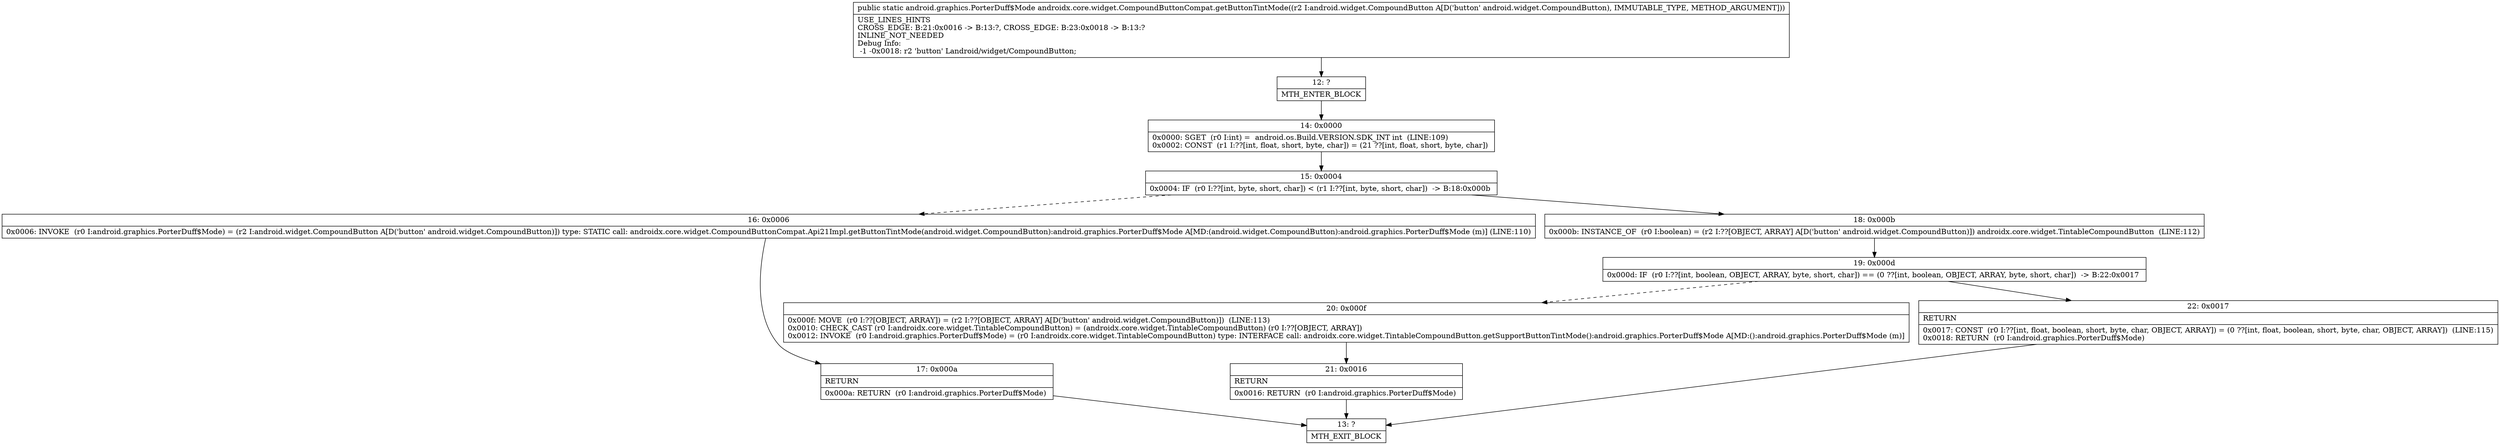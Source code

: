 digraph "CFG forandroidx.core.widget.CompoundButtonCompat.getButtonTintMode(Landroid\/widget\/CompoundButton;)Landroid\/graphics\/PorterDuff$Mode;" {
Node_12 [shape=record,label="{12\:\ ?|MTH_ENTER_BLOCK\l}"];
Node_14 [shape=record,label="{14\:\ 0x0000|0x0000: SGET  (r0 I:int) =  android.os.Build.VERSION.SDK_INT int  (LINE:109)\l0x0002: CONST  (r1 I:??[int, float, short, byte, char]) = (21 ??[int, float, short, byte, char]) \l}"];
Node_15 [shape=record,label="{15\:\ 0x0004|0x0004: IF  (r0 I:??[int, byte, short, char]) \< (r1 I:??[int, byte, short, char])  \-\> B:18:0x000b \l}"];
Node_16 [shape=record,label="{16\:\ 0x0006|0x0006: INVOKE  (r0 I:android.graphics.PorterDuff$Mode) = (r2 I:android.widget.CompoundButton A[D('button' android.widget.CompoundButton)]) type: STATIC call: androidx.core.widget.CompoundButtonCompat.Api21Impl.getButtonTintMode(android.widget.CompoundButton):android.graphics.PorterDuff$Mode A[MD:(android.widget.CompoundButton):android.graphics.PorterDuff$Mode (m)] (LINE:110)\l}"];
Node_17 [shape=record,label="{17\:\ 0x000a|RETURN\l|0x000a: RETURN  (r0 I:android.graphics.PorterDuff$Mode) \l}"];
Node_13 [shape=record,label="{13\:\ ?|MTH_EXIT_BLOCK\l}"];
Node_18 [shape=record,label="{18\:\ 0x000b|0x000b: INSTANCE_OF  (r0 I:boolean) = (r2 I:??[OBJECT, ARRAY] A[D('button' android.widget.CompoundButton)]) androidx.core.widget.TintableCompoundButton  (LINE:112)\l}"];
Node_19 [shape=record,label="{19\:\ 0x000d|0x000d: IF  (r0 I:??[int, boolean, OBJECT, ARRAY, byte, short, char]) == (0 ??[int, boolean, OBJECT, ARRAY, byte, short, char])  \-\> B:22:0x0017 \l}"];
Node_20 [shape=record,label="{20\:\ 0x000f|0x000f: MOVE  (r0 I:??[OBJECT, ARRAY]) = (r2 I:??[OBJECT, ARRAY] A[D('button' android.widget.CompoundButton)])  (LINE:113)\l0x0010: CHECK_CAST (r0 I:androidx.core.widget.TintableCompoundButton) = (androidx.core.widget.TintableCompoundButton) (r0 I:??[OBJECT, ARRAY]) \l0x0012: INVOKE  (r0 I:android.graphics.PorterDuff$Mode) = (r0 I:androidx.core.widget.TintableCompoundButton) type: INTERFACE call: androidx.core.widget.TintableCompoundButton.getSupportButtonTintMode():android.graphics.PorterDuff$Mode A[MD:():android.graphics.PorterDuff$Mode (m)]\l}"];
Node_21 [shape=record,label="{21\:\ 0x0016|RETURN\l|0x0016: RETURN  (r0 I:android.graphics.PorterDuff$Mode) \l}"];
Node_22 [shape=record,label="{22\:\ 0x0017|RETURN\l|0x0017: CONST  (r0 I:??[int, float, boolean, short, byte, char, OBJECT, ARRAY]) = (0 ??[int, float, boolean, short, byte, char, OBJECT, ARRAY])  (LINE:115)\l0x0018: RETURN  (r0 I:android.graphics.PorterDuff$Mode) \l}"];
MethodNode[shape=record,label="{public static android.graphics.PorterDuff$Mode androidx.core.widget.CompoundButtonCompat.getButtonTintMode((r2 I:android.widget.CompoundButton A[D('button' android.widget.CompoundButton), IMMUTABLE_TYPE, METHOD_ARGUMENT]))  | USE_LINES_HINTS\lCROSS_EDGE: B:21:0x0016 \-\> B:13:?, CROSS_EDGE: B:23:0x0018 \-\> B:13:?\lINLINE_NOT_NEEDED\lDebug Info:\l  \-1 \-0x0018: r2 'button' Landroid\/widget\/CompoundButton;\l}"];
MethodNode -> Node_12;Node_12 -> Node_14;
Node_14 -> Node_15;
Node_15 -> Node_16[style=dashed];
Node_15 -> Node_18;
Node_16 -> Node_17;
Node_17 -> Node_13;
Node_18 -> Node_19;
Node_19 -> Node_20[style=dashed];
Node_19 -> Node_22;
Node_20 -> Node_21;
Node_21 -> Node_13;
Node_22 -> Node_13;
}

